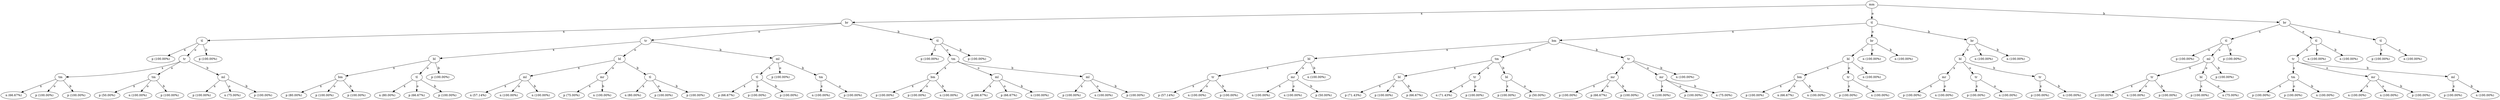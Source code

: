 digraph G {
"bg==" [ shape=oval label="mm"]
"bg==" -> "bi0w" [ label="x" ]
"bi0w" [ shape=oval label="br"]
"bi0w" -> "bi0wLTA=" [ label="x" ]
"bi0wLTA=" [ shape=oval label="tl"]
"bi0wLTA=" -> "bi0wLTAtMA==" [ label="x" ]
"bi0wLTAtMA==" [ shape=oval label="p (100.00%)"]
"bi0wLTA=" -> "bi0wLTAtMQ==" [ label="o" ]
"bi0wLTAtMQ==" [ shape=oval label="tr"]
"bi0wLTAtMQ==" -> "bi0wLTAtMS0w" [ label="x" ]
"bi0wLTAtMS0w" [ shape=oval label="tm"]
"bi0wLTAtMS0w" -> "bi0wLTAtMS0wLTA=" [ label="x" ]
"bi0wLTAtMS0wLTA=" [ shape=oval label="n (66.67%)"]
"bi0wLTAtMS0w" -> "bi0wLTAtMS0wLTE=" [ label="o" ]
"bi0wLTAtMS0wLTE=" [ shape=oval label="p (100.00%)"]
"bi0wLTAtMS0w" -> "bi0wLTAtMS0wLTI=" [ label="b" ]
"bi0wLTAtMS0wLTI=" [ shape=oval label="p (100.00%)"]
"bi0wLTAtMQ==" -> "bi0wLTAtMS0x" [ label="o" ]
"bi0wLTAtMS0x" [ shape=oval label="tm"]
"bi0wLTAtMS0x" -> "bi0wLTAtMS0xLTA=" [ label="x" ]
"bi0wLTAtMS0xLTA=" [ shape=oval label="p (50.00%)"]
"bi0wLTAtMS0x" -> "bi0wLTAtMS0xLTE=" [ label="o" ]
"bi0wLTAtMS0xLTE=" [ shape=oval label="n (100.00%)"]
"bi0wLTAtMS0x" -> "bi0wLTAtMS0xLTI=" [ label="b" ]
"bi0wLTAtMS0xLTI=" [ shape=oval label="p (100.00%)"]
"bi0wLTAtMQ==" -> "bi0wLTAtMS0y" [ label="b" ]
"bi0wLTAtMS0y" [ shape=oval label="ml"]
"bi0wLTAtMS0y" -> "bi0wLTAtMS0yLTA=" [ label="x" ]
"bi0wLTAtMS0yLTA=" [ shape=oval label="p (100.00%)"]
"bi0wLTAtMS0y" -> "bi0wLTAtMS0yLTE=" [ label="o" ]
"bi0wLTAtMS0yLTE=" [ shape=oval label="n (75.00%)"]
"bi0wLTAtMS0y" -> "bi0wLTAtMS0yLTI=" [ label="b" ]
"bi0wLTAtMS0yLTI=" [ shape=oval label="p (100.00%)"]
"bi0wLTA=" -> "bi0wLTAtMg==" [ label="b" ]
"bi0wLTAtMg==" [ shape=oval label="p (100.00%)"]
"bi0w" -> "bi0wLTE=" [ label="o" ]
"bi0wLTE=" [ shape=oval label="tr"]
"bi0wLTE=" -> "bi0wLTEtMA==" [ label="x" ]
"bi0wLTEtMA==" [ shape=oval label="bl"]
"bi0wLTEtMA==" -> "bi0wLTEtMC0w" [ label="x" ]
"bi0wLTEtMC0w" [ shape=oval label="bm"]
"bi0wLTEtMC0w" -> "bi0wLTEtMC0wLTA=" [ label="x" ]
"bi0wLTEtMC0wLTA=" [ shape=oval label="p (80.00%)"]
"bi0wLTEtMC0w" -> "bi0wLTEtMC0wLTE=" [ label="o" ]
"bi0wLTEtMC0wLTE=" [ shape=oval label="p (100.00%)"]
"bi0wLTEtMC0w" -> "bi0wLTEtMC0wLTI=" [ label="b" ]
"bi0wLTEtMC0wLTI=" [ shape=oval label="p (100.00%)"]
"bi0wLTEtMA==" -> "bi0wLTEtMC0x" [ label="o" ]
"bi0wLTEtMC0x" [ shape=oval label="tl"]
"bi0wLTEtMC0x" -> "bi0wLTEtMC0xLTA=" [ label="x" ]
"bi0wLTEtMC0xLTA=" [ shape=oval label="n (80.00%)"]
"bi0wLTEtMC0x" -> "bi0wLTEtMC0xLTE=" [ label="o" ]
"bi0wLTEtMC0xLTE=" [ shape=oval label="p (66.67%)"]
"bi0wLTEtMC0x" -> "bi0wLTEtMC0xLTI=" [ label="b" ]
"bi0wLTEtMC0xLTI=" [ shape=oval label="p (100.00%)"]
"bi0wLTEtMA==" -> "bi0wLTEtMC0y" [ label="b" ]
"bi0wLTEtMC0y" [ shape=oval label="p (100.00%)"]
"bi0wLTE=" -> "bi0wLTEtMQ==" [ label="o" ]
"bi0wLTEtMQ==" [ shape=oval label="bl"]
"bi0wLTEtMQ==" -> "bi0wLTEtMS0w" [ label="x" ]
"bi0wLTEtMS0w" [ shape=oval label="ml"]
"bi0wLTEtMS0w" -> "bi0wLTEtMS0wLTA=" [ label="x" ]
"bi0wLTEtMS0wLTA=" [ shape=oval label="n (57.14%)"]
"bi0wLTEtMS0w" -> "bi0wLTEtMS0wLTE=" [ label="o" ]
"bi0wLTEtMS0wLTE=" [ shape=oval label="n (100.00%)"]
"bi0wLTEtMS0w" -> "bi0wLTEtMS0wLTI=" [ label="b" ]
"bi0wLTEtMS0wLTI=" [ shape=oval label="n (100.00%)"]
"bi0wLTEtMQ==" -> "bi0wLTEtMS0x" [ label="o" ]
"bi0wLTEtMS0x" [ shape=oval label="mr"]
"bi0wLTEtMS0x" -> "bi0wLTEtMS0xLTA=" [ label="x" ]
"bi0wLTEtMS0xLTA=" [ shape=oval label="p (75.00%)"]
"bi0wLTEtMS0x" -> "bi0wLTEtMS0xLTI=" [ label="b" ]
"bi0wLTEtMS0xLTI=" [ shape=oval label="n (100.00%)"]
"bi0wLTEtMQ==" -> "bi0wLTEtMS0y" [ label="b" ]
"bi0wLTEtMS0y" [ shape=oval label="tl"]
"bi0wLTEtMS0y" -> "bi0wLTEtMS0yLTA=" [ label="x" ]
"bi0wLTEtMS0yLTA=" [ shape=oval label="n (80.00%)"]
"bi0wLTEtMS0y" -> "bi0wLTEtMS0yLTE=" [ label="o" ]
"bi0wLTEtMS0yLTE=" [ shape=oval label="p (100.00%)"]
"bi0wLTEtMS0y" -> "bi0wLTEtMS0yLTI=" [ label="b" ]
"bi0wLTEtMS0yLTI=" [ shape=oval label="p (100.00%)"]
"bi0wLTE=" -> "bi0wLTEtMg==" [ label="b" ]
"bi0wLTEtMg==" [ shape=oval label="ml"]
"bi0wLTEtMg==" -> "bi0wLTEtMi0w" [ label="x" ]
"bi0wLTEtMi0w" [ shape=oval label="tl"]
"bi0wLTEtMi0w" -> "bi0wLTEtMi0wLTA=" [ label="x" ]
"bi0wLTEtMi0wLTA=" [ shape=oval label="p (66.67%)"]
"bi0wLTEtMi0w" -> "bi0wLTEtMi0wLTE=" [ label="o" ]
"bi0wLTEtMi0wLTE=" [ shape=oval label="p (100.00%)"]
"bi0wLTEtMi0w" -> "bi0wLTEtMi0wLTI=" [ label="b" ]
"bi0wLTEtMi0wLTI=" [ shape=oval label="p (100.00%)"]
"bi0wLTEtMg==" -> "bi0wLTEtMi0x" [ label="o" ]
"bi0wLTEtMi0x" [ shape=oval label="p (100.00%)"]
"bi0wLTEtMg==" -> "bi0wLTEtMi0y" [ label="b" ]
"bi0wLTEtMi0y" [ shape=oval label="tm"]
"bi0wLTEtMi0y" -> "bi0wLTEtMi0yLTA=" [ label="x" ]
"bi0wLTEtMi0yLTA=" [ shape=oval label="n (100.00%)"]
"bi0wLTEtMi0y" -> "bi0wLTEtMi0yLTE=" [ label="o" ]
"bi0wLTEtMi0yLTE=" [ shape=oval label="p (100.00%)"]
"bi0w" -> "bi0wLTI=" [ label="b" ]
"bi0wLTI=" [ shape=oval label="tl"]
"bi0wLTI=" -> "bi0wLTItMA==" [ label="x" ]
"bi0wLTItMA==" [ shape=oval label="p (100.00%)"]
"bi0wLTI=" -> "bi0wLTItMQ==" [ label="o" ]
"bi0wLTItMQ==" [ shape=oval label="tm"]
"bi0wLTItMQ==" -> "bi0wLTItMS0w" [ label="x" ]
"bi0wLTItMS0w" [ shape=oval label="bm"]
"bi0wLTItMS0w" -> "bi0wLTItMS0wLTA=" [ label="x" ]
"bi0wLTItMS0wLTA=" [ shape=oval label="p (100.00%)"]
"bi0wLTItMS0w" -> "bi0wLTItMS0wLTE=" [ label="o" ]
"bi0wLTItMS0wLTE=" [ shape=oval label="p (100.00%)"]
"bi0wLTItMS0w" -> "bi0wLTItMS0wLTI=" [ label="b" ]
"bi0wLTItMS0wLTI=" [ shape=oval label="n (100.00%)"]
"bi0wLTItMQ==" -> "bi0wLTItMS0x" [ label="o" ]
"bi0wLTItMS0x" [ shape=oval label="ml"]
"bi0wLTItMS0x" -> "bi0wLTItMS0xLTA=" [ label="x" ]
"bi0wLTItMS0xLTA=" [ shape=oval label="p (66.67%)"]
"bi0wLTItMS0x" -> "bi0wLTItMS0xLTE=" [ label="o" ]
"bi0wLTItMS0xLTE=" [ shape=oval label="p (66.67%)"]
"bi0wLTItMS0x" -> "bi0wLTItMS0xLTI=" [ label="b" ]
"bi0wLTItMS0xLTI=" [ shape=oval label="n (100.00%)"]
"bi0wLTItMQ==" -> "bi0wLTItMS0y" [ label="b" ]
"bi0wLTItMS0y" [ shape=oval label="ml"]
"bi0wLTItMS0y" -> "bi0wLTItMS0yLTA=" [ label="x" ]
"bi0wLTItMS0yLTA=" [ shape=oval label="p (100.00%)"]
"bi0wLTItMS0y" -> "bi0wLTItMS0yLTE=" [ label="o" ]
"bi0wLTItMS0yLTE=" [ shape=oval label="n (100.00%)"]
"bi0wLTItMS0y" -> "bi0wLTItMS0yLTI=" [ label="b" ]
"bi0wLTItMS0yLTI=" [ shape=oval label="p (100.00%)"]
"bi0wLTI=" -> "bi0wLTItMg==" [ label="b" ]
"bi0wLTItMg==" [ shape=oval label="p (100.00%)"]
"bg==" -> "bi0x" [ label="o" ]
"bi0x" [ shape=oval label="tl"]
"bi0x" -> "bi0xLTA=" [ label="x" ]
"bi0xLTA=" [ shape=oval label="bm"]
"bi0xLTA=" -> "bi0xLTAtMA==" [ label="x" ]
"bi0xLTAtMA==" [ shape=oval label="bl"]
"bi0xLTAtMA==" -> "bi0xLTAtMC0w" [ label="x" ]
"bi0xLTAtMC0w" [ shape=oval label="tr"]
"bi0xLTAtMC0w" -> "bi0xLTAtMC0wLTA=" [ label="x" ]
"bi0xLTAtMC0wLTA=" [ shape=oval label="p (57.14%)"]
"bi0xLTAtMC0w" -> "bi0xLTAtMC0wLTE=" [ label="o" ]
"bi0xLTAtMC0wLTE=" [ shape=oval label="n (100.00%)"]
"bi0xLTAtMC0w" -> "bi0xLTAtMC0wLTI=" [ label="b" ]
"bi0xLTAtMC0wLTI=" [ shape=oval label="p (100.00%)"]
"bi0xLTAtMA==" -> "bi0xLTAtMC0x" [ label="o" ]
"bi0xLTAtMC0x" [ shape=oval label="mr"]
"bi0xLTAtMC0x" -> "bi0xLTAtMC0xLTA=" [ label="x" ]
"bi0xLTAtMC0xLTA=" [ shape=oval label="n (100.00%)"]
"bi0xLTAtMC0x" -> "bi0xLTAtMC0xLTE=" [ label="o" ]
"bi0xLTAtMC0xLTE=" [ shape=oval label="n (100.00%)"]
"bi0xLTAtMC0x" -> "bi0xLTAtMC0xLTI=" [ label="b" ]
"bi0xLTAtMC0xLTI=" [ shape=oval label="p (50.00%)"]
"bi0xLTAtMA==" -> "bi0xLTAtMC0y" [ label="b" ]
"bi0xLTAtMC0y" [ shape=oval label="n (100.00%)"]
"bi0xLTA=" -> "bi0xLTAtMQ==" [ label="o" ]
"bi0xLTAtMQ==" [ shape=oval label="tm"]
"bi0xLTAtMQ==" -> "bi0xLTAtMS0w" [ label="x" ]
"bi0xLTAtMS0w" [ shape=oval label="bl"]
"bi0xLTAtMS0w" -> "bi0xLTAtMS0wLTA=" [ label="x" ]
"bi0xLTAtMS0wLTA=" [ shape=oval label="p (71.43%)"]
"bi0xLTAtMS0w" -> "bi0xLTAtMS0wLTE=" [ label="o" ]
"bi0xLTAtMS0wLTE=" [ shape=oval label="p (100.00%)"]
"bi0xLTAtMS0w" -> "bi0xLTAtMS0wLTI=" [ label="b" ]
"bi0xLTAtMS0wLTI=" [ shape=oval label="p (66.67%)"]
"bi0xLTAtMQ==" -> "bi0xLTAtMS0x" [ label="o" ]
"bi0xLTAtMS0x" [ shape=oval label="tr"]
"bi0xLTAtMS0x" -> "bi0xLTAtMS0xLTA=" [ label="x" ]
"bi0xLTAtMS0xLTA=" [ shape=oval label="n (71.43%)"]
"bi0xLTAtMS0x" -> "bi0xLTAtMS0xLTE=" [ label="o" ]
"bi0xLTAtMS0xLTE=" [ shape=oval label="p (100.00%)"]
"bi0xLTAtMQ==" -> "bi0xLTAtMS0y" [ label="b" ]
"bi0xLTAtMS0y" [ shape=oval label="bl"]
"bi0xLTAtMS0y" -> "bi0xLTAtMS0yLTA=" [ label="x" ]
"bi0xLTAtMS0yLTA=" [ shape=oval label="p (100.00%)"]
"bi0xLTAtMS0y" -> "bi0xLTAtMS0yLTE=" [ label="o" ]
"bi0xLTAtMS0yLTE=" [ shape=oval label="p (50.00%)"]
"bi0xLTA=" -> "bi0xLTAtMg==" [ label="b" ]
"bi0xLTAtMg==" [ shape=oval label="tr"]
"bi0xLTAtMg==" -> "bi0xLTAtMi0w" [ label="x" ]
"bi0xLTAtMi0w" [ shape=oval label="mr"]
"bi0xLTAtMi0w" -> "bi0xLTAtMi0wLTA=" [ label="x" ]
"bi0xLTAtMi0wLTA=" [ shape=oval label="p (100.00%)"]
"bi0xLTAtMi0w" -> "bi0xLTAtMi0wLTE=" [ label="o" ]
"bi0xLTAtMi0wLTE=" [ shape=oval label="p (66.67%)"]
"bi0xLTAtMi0w" -> "bi0xLTAtMi0wLTI=" [ label="b" ]
"bi0xLTAtMi0wLTI=" [ shape=oval label="p (100.00%)"]
"bi0xLTAtMg==" -> "bi0xLTAtMi0x" [ label="o" ]
"bi0xLTAtMi0x" [ shape=oval label="mr"]
"bi0xLTAtMi0x" -> "bi0xLTAtMi0xLTA=" [ label="x" ]
"bi0xLTAtMi0xLTA=" [ shape=oval label="n (100.00%)"]
"bi0xLTAtMi0x" -> "bi0xLTAtMi0xLTE=" [ label="o" ]
"bi0xLTAtMi0xLTE=" [ shape=oval label="p (100.00%)"]
"bi0xLTAtMi0x" -> "bi0xLTAtMi0xLTI=" [ label="b" ]
"bi0xLTAtMi0xLTI=" [ shape=oval label="n (75.00%)"]
"bi0xLTAtMg==" -> "bi0xLTAtMi0y" [ label="b" ]
"bi0xLTAtMi0y" [ shape=oval label="n (100.00%)"]
"bi0x" -> "bi0xLTE=" [ label="o" ]
"bi0xLTE=" [ shape=oval label="br"]
"bi0xLTE=" -> "bi0xLTEtMA==" [ label="x" ]
"bi0xLTEtMA==" [ shape=oval label="bl"]
"bi0xLTEtMA==" -> "bi0xLTEtMC0w" [ label="x" ]
"bi0xLTEtMC0w" [ shape=oval label="bm"]
"bi0xLTEtMC0w" -> "bi0xLTEtMC0wLTA=" [ label="x" ]
"bi0xLTEtMC0wLTA=" [ shape=oval label="p (100.00%)"]
"bi0xLTEtMC0w" -> "bi0xLTEtMC0wLTE=" [ label="o" ]
"bi0xLTEtMC0wLTE=" [ shape=oval label="n (66.67%)"]
"bi0xLTEtMC0w" -> "bi0xLTEtMC0wLTI=" [ label="b" ]
"bi0xLTEtMC0wLTI=" [ shape=oval label="n (100.00%)"]
"bi0xLTEtMA==" -> "bi0xLTEtMC0x" [ label="o" ]
"bi0xLTEtMC0x" [ shape=oval label="tr"]
"bi0xLTEtMC0x" -> "bi0xLTEtMC0xLTA=" [ label="x" ]
"bi0xLTEtMC0xLTA=" [ shape=oval label="p (100.00%)"]
"bi0xLTEtMC0x" -> "bi0xLTEtMC0xLTE=" [ label="o" ]
"bi0xLTEtMC0xLTE=" [ shape=oval label="n (100.00%)"]
"bi0xLTEtMA==" -> "bi0xLTEtMC0y" [ label="b" ]
"bi0xLTEtMC0y" [ shape=oval label="n (100.00%)"]
"bi0xLTE=" -> "bi0xLTEtMQ==" [ label="o" ]
"bi0xLTEtMQ==" [ shape=oval label="n (100.00%)"]
"bi0xLTE=" -> "bi0xLTEtMg==" [ label="b" ]
"bi0xLTEtMg==" [ shape=oval label="n (100.00%)"]
"bi0x" -> "bi0xLTI=" [ label="b" ]
"bi0xLTI=" [ shape=oval label="br"]
"bi0xLTI=" -> "bi0xLTItMA==" [ label="x" ]
"bi0xLTItMA==" [ shape=oval label="bl"]
"bi0xLTItMA==" -> "bi0xLTItMC0w" [ label="x" ]
"bi0xLTItMC0w" [ shape=oval label="mr"]
"bi0xLTItMC0w" -> "bi0xLTItMC0wLTA=" [ label="x" ]
"bi0xLTItMC0wLTA=" [ shape=oval label="p (100.00%)"]
"bi0xLTItMC0w" -> "bi0xLTItMC0wLTE=" [ label="o" ]
"bi0xLTItMC0wLTE=" [ shape=oval label="n (100.00%)"]
"bi0xLTItMA==" -> "bi0xLTItMC0x" [ label="o" ]
"bi0xLTItMC0x" [ shape=oval label="tr"]
"bi0xLTItMC0x" -> "bi0xLTItMC0xLTA=" [ label="x" ]
"bi0xLTItMC0xLTA=" [ shape=oval label="p (100.00%)"]
"bi0xLTItMC0x" -> "bi0xLTItMC0xLTE=" [ label="o" ]
"bi0xLTItMC0xLTE=" [ shape=oval label="n (100.00%)"]
"bi0xLTItMA==" -> "bi0xLTItMC0y" [ label="b" ]
"bi0xLTItMC0y" [ shape=oval label="tr"]
"bi0xLTItMC0y" -> "bi0xLTItMC0yLTA=" [ label="x" ]
"bi0xLTItMC0yLTA=" [ shape=oval label="p (100.00%)"]
"bi0xLTItMC0y" -> "bi0xLTItMC0yLTI=" [ label="b" ]
"bi0xLTItMC0yLTI=" [ shape=oval label="n (100.00%)"]
"bi0xLTI=" -> "bi0xLTItMQ==" [ label="o" ]
"bi0xLTItMQ==" [ shape=oval label="n (100.00%)"]
"bi0xLTI=" -> "bi0xLTItMg==" [ label="b" ]
"bi0xLTItMg==" [ shape=oval label="n (100.00%)"]
"bg==" -> "bi0y" [ label="b" ]
"bi0y" [ shape=oval label="br"]
"bi0y" -> "bi0yLTA=" [ label="x" ]
"bi0yLTA=" [ shape=oval label="tl"]
"bi0yLTA=" -> "bi0yLTAtMA==" [ label="x" ]
"bi0yLTAtMA==" [ shape=oval label="p (100.00%)"]
"bi0yLTA=" -> "bi0yLTAtMQ==" [ label="o" ]
"bi0yLTAtMQ==" [ shape=oval label="ml"]
"bi0yLTAtMQ==" -> "bi0yLTAtMS0w" [ label="x" ]
"bi0yLTAtMS0w" [ shape=oval label="tr"]
"bi0yLTAtMS0w" -> "bi0yLTAtMS0wLTA=" [ label="x" ]
"bi0yLTAtMS0wLTA=" [ shape=oval label="p (100.00%)"]
"bi0yLTAtMS0w" -> "bi0yLTAtMS0wLTE=" [ label="o" ]
"bi0yLTAtMS0wLTE=" [ shape=oval label="n (100.00%)"]
"bi0yLTAtMS0w" -> "bi0yLTAtMS0wLTI=" [ label="b" ]
"bi0yLTAtMS0wLTI=" [ shape=oval label="p (100.00%)"]
"bi0yLTAtMQ==" -> "bi0yLTAtMS0x" [ label="o" ]
"bi0yLTAtMS0x" [ shape=oval label="bl"]
"bi0yLTAtMS0x" -> "bi0yLTAtMS0xLTA=" [ label="x" ]
"bi0yLTAtMS0xLTA=" [ shape=oval label="p (100.00%)"]
"bi0yLTAtMS0x" -> "bi0yLTAtMS0xLTE=" [ label="o" ]
"bi0yLTAtMS0xLTE=" [ shape=oval label="n (75.00%)"]
"bi0yLTAtMQ==" -> "bi0yLTAtMS0y" [ label="b" ]
"bi0yLTAtMS0y" [ shape=oval label="p (100.00%)"]
"bi0yLTA=" -> "bi0yLTAtMg==" [ label="b" ]
"bi0yLTAtMg==" [ shape=oval label="p (100.00%)"]
"bi0y" -> "bi0yLTE=" [ label="o" ]
"bi0yLTE=" [ shape=oval label="tl"]
"bi0yLTE=" -> "bi0yLTEtMA==" [ label="x" ]
"bi0yLTEtMA==" [ shape=oval label="tr"]
"bi0yLTEtMA==" -> "bi0yLTEtMC0w" [ label="x" ]
"bi0yLTEtMC0w" [ shape=oval label="tm"]
"bi0yLTEtMC0w" -> "bi0yLTEtMC0wLTA=" [ label="x" ]
"bi0yLTEtMC0wLTA=" [ shape=oval label="p (100.00%)"]
"bi0yLTEtMC0w" -> "bi0yLTEtMC0wLTE=" [ label="o" ]
"bi0yLTEtMC0wLTE=" [ shape=oval label="p (100.00%)"]
"bi0yLTEtMC0w" -> "bi0yLTEtMC0wLTI=" [ label="b" ]
"bi0yLTEtMC0wLTI=" [ shape=oval label="n (100.00%)"]
"bi0yLTEtMA==" -> "bi0yLTEtMC0x" [ label="o" ]
"bi0yLTEtMC0x" [ shape=oval label="mr"]
"bi0yLTEtMC0x" -> "bi0yLTEtMC0xLTA=" [ label="x" ]
"bi0yLTEtMC0xLTA=" [ shape=oval label="n (100.00%)"]
"bi0yLTEtMC0x" -> "bi0yLTEtMC0xLTE=" [ label="o" ]
"bi0yLTEtMC0xLTE=" [ shape=oval label="n (100.00%)"]
"bi0yLTEtMC0x" -> "bi0yLTEtMC0xLTI=" [ label="b" ]
"bi0yLTEtMC0xLTI=" [ shape=oval label="p (100.00%)"]
"bi0yLTEtMA==" -> "bi0yLTEtMC0y" [ label="b" ]
"bi0yLTEtMC0y" [ shape=oval label="ml"]
"bi0yLTEtMC0y" -> "bi0yLTEtMC0yLTA=" [ label="x" ]
"bi0yLTEtMC0yLTA=" [ shape=oval label="p (100.00%)"]
"bi0yLTEtMC0y" -> "bi0yLTEtMC0yLTI=" [ label="b" ]
"bi0yLTEtMC0yLTI=" [ shape=oval label="n (100.00%)"]
"bi0yLTE=" -> "bi0yLTEtMQ==" [ label="o" ]
"bi0yLTEtMQ==" [ shape=oval label="n (100.00%)"]
"bi0yLTE=" -> "bi0yLTEtMg==" [ label="b" ]
"bi0yLTEtMg==" [ shape=oval label="n (100.00%)"]
"bi0y" -> "bi0yLTI=" [ label="b" ]
"bi0yLTI=" [ shape=oval label="tl"]
"bi0yLTI=" -> "bi0yLTItMA==" [ label="x" ]
"bi0yLTItMA==" [ shape=oval label="p (100.00%)"]
"bi0yLTI=" -> "bi0yLTItMQ==" [ label="o" ]
"bi0yLTItMQ==" [ shape=oval label="n (100.00%)"]
}
